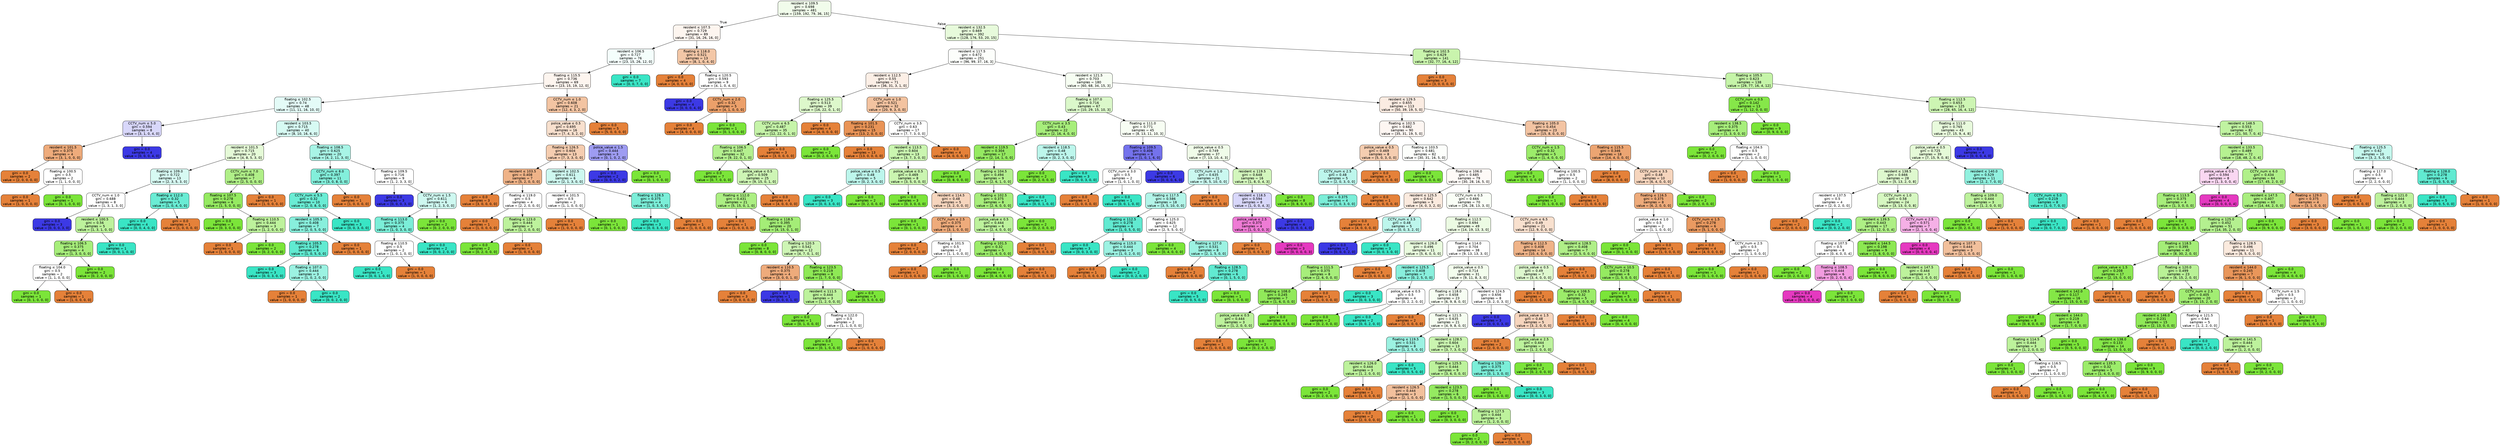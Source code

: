 digraph Tree {
node [shape=box, style="filled, rounded", color="black", fontname=helvetica] ;
edge [fontname=helvetica] ;
0 [label=<resident &le; 109.5<br/>gini = 0.698<br/>samples = 481<br/>value = [159, 192, 79, 36, 15]>, fillcolor="#f1fceb"] ;
1 [label=<resident &le; 107.5<br/>gini = 0.729<br/>samples = 89<br/>value = [31, 16, 26, 16, 0]>, fillcolor="#fdf5ef"] ;
0 -> 1 [labeldistance=2.5, labelangle=45, headlabel="True"] ;
2 [label=<resident &le; 106.5<br/>gini = 0.727<br/>samples = 76<br/>value = [23, 15, 26, 12, 0]>, fillcolor="#f4fefc"] ;
1 -> 2 ;
3 [label=<floating &le; 115.5<br/>gini = 0.736<br/>samples = 69<br/>value = [23, 15, 19, 12, 0]>, fillcolor="#fdf5ef"] ;
2 -> 3 ;
4 [label=<floating &le; 102.5<br/>gini = 0.74<br/>samples = 48<br/>value = [11, 11, 16, 10, 0]>, fillcolor="#e4fbf7"] ;
3 -> 4 ;
5 [label=<CCTV_num &le; 5.0<br/>gini = 0.594<br/>samples = 8<br/>value = [3, 1, 0, 4, 0]>, fillcolor="#d8d7fa"] ;
4 -> 5 ;
6 [label=<resident &le; 101.5<br/>gini = 0.375<br/>samples = 4<br/>value = [3, 1, 0, 0, 0]>, fillcolor="#eeab7b"] ;
5 -> 6 ;
7 [label=<gini = 0.0<br/>samples = 2<br/>value = [2, 0, 0, 0, 0]>, fillcolor="#e58139"] ;
6 -> 7 ;
8 [label=<floating &le; 100.5<br/>gini = 0.5<br/>samples = 2<br/>value = [1, 1, 0, 0, 0]>, fillcolor="#ffffff"] ;
6 -> 8 ;
9 [label=<gini = 0.0<br/>samples = 1<br/>value = [1, 0, 0, 0, 0]>, fillcolor="#e58139"] ;
8 -> 9 ;
10 [label=<gini = 0.0<br/>samples = 1<br/>value = [0, 1, 0, 0, 0]>, fillcolor="#7be539"] ;
8 -> 10 ;
11 [label=<gini = 0.0<br/>samples = 4<br/>value = [0, 0, 0, 4, 0]>, fillcolor="#3c39e5"] ;
5 -> 11 ;
12 [label=<resident &le; 103.5<br/>gini = 0.715<br/>samples = 40<br/>value = [8, 10, 16, 6, 0]>, fillcolor="#d7faf3"] ;
4 -> 12 ;
13 [label=<resident &le; 101.5<br/>gini = 0.715<br/>samples = 20<br/>value = [4, 8, 5, 3, 0]>, fillcolor="#e5fad7"] ;
12 -> 13 ;
14 [label=<floating &le; 109.0<br/>gini = 0.722<br/>samples = 13<br/>value = [2, 3, 5, 3, 0]>, fillcolor="#d7faf3"] ;
13 -> 14 ;
15 [label=<CCTV_num &le; 1.0<br/>gini = 0.688<br/>samples = 8<br/>value = [1, 3, 1, 3, 0]>, fillcolor="#ffffff"] ;
14 -> 15 ;
16 [label=<gini = 0.0<br/>samples = 3<br/>value = [0, 0, 0, 3, 0]>, fillcolor="#3c39e5"] ;
15 -> 16 ;
17 [label=<resident &le; 100.5<br/>gini = 0.56<br/>samples = 5<br/>value = [1, 3, 1, 0, 0]>, fillcolor="#bdf29c"] ;
15 -> 17 ;
18 [label=<floating &le; 106.5<br/>gini = 0.375<br/>samples = 4<br/>value = [1, 3, 0, 0, 0]>, fillcolor="#a7ee7b"] ;
17 -> 18 ;
19 [label=<floating &le; 104.0<br/>gini = 0.5<br/>samples = 2<br/>value = [1, 1, 0, 0, 0]>, fillcolor="#ffffff"] ;
18 -> 19 ;
20 [label=<gini = 0.0<br/>samples = 1<br/>value = [0, 1, 0, 0, 0]>, fillcolor="#7be539"] ;
19 -> 20 ;
21 [label=<gini = 0.0<br/>samples = 1<br/>value = [1, 0, 0, 0, 0]>, fillcolor="#e58139"] ;
19 -> 21 ;
22 [label=<gini = 0.0<br/>samples = 2<br/>value = [0, 2, 0, 0, 0]>, fillcolor="#7be539"] ;
18 -> 22 ;
23 [label=<gini = 0.0<br/>samples = 1<br/>value = [0, 0, 1, 0, 0]>, fillcolor="#39e5c5"] ;
17 -> 23 ;
24 [label=<floating &le; 112.0<br/>gini = 0.32<br/>samples = 5<br/>value = [1, 0, 4, 0, 0]>, fillcolor="#6aecd4"] ;
14 -> 24 ;
25 [label=<gini = 0.0<br/>samples = 4<br/>value = [0, 0, 4, 0, 0]>, fillcolor="#39e5c5"] ;
24 -> 25 ;
26 [label=<gini = 0.0<br/>samples = 1<br/>value = [1, 0, 0, 0, 0]>, fillcolor="#e58139"] ;
24 -> 26 ;
27 [label=<CCTV_num &le; 7.0<br/>gini = 0.408<br/>samples = 7<br/>value = [2, 5, 0, 0, 0]>, fillcolor="#b0ef88"] ;
13 -> 27 ;
28 [label=<floating &le; 107.5<br/>gini = 0.278<br/>samples = 6<br/>value = [1, 5, 0, 0, 0]>, fillcolor="#95ea61"] ;
27 -> 28 ;
29 [label=<gini = 0.0<br/>samples = 3<br/>value = [0, 3, 0, 0, 0]>, fillcolor="#7be539"] ;
28 -> 29 ;
30 [label=<floating &le; 110.5<br/>gini = 0.444<br/>samples = 3<br/>value = [1, 2, 0, 0, 0]>, fillcolor="#bdf29c"] ;
28 -> 30 ;
31 [label=<gini = 0.0<br/>samples = 1<br/>value = [1, 0, 0, 0, 0]>, fillcolor="#e58139"] ;
30 -> 31 ;
32 [label=<gini = 0.0<br/>samples = 2<br/>value = [0, 2, 0, 0, 0]>, fillcolor="#7be539"] ;
30 -> 32 ;
33 [label=<gini = 0.0<br/>samples = 1<br/>value = [1, 0, 0, 0, 0]>, fillcolor="#e58139"] ;
27 -> 33 ;
34 [label=<floating &le; 108.5<br/>gini = 0.625<br/>samples = 20<br/>value = [4, 2, 11, 3, 0]>, fillcolor="#a8f4e6"] ;
12 -> 34 ;
35 [label=<CCTV_num &le; 8.0<br/>gini = 0.397<br/>samples = 11<br/>value = [3, 0, 8, 0, 0]>, fillcolor="#83efdb"] ;
34 -> 35 ;
36 [label=<CCTV_num &le; 5.5<br/>gini = 0.32<br/>samples = 10<br/>value = [2, 0, 8, 0, 0]>, fillcolor="#6aecd4"] ;
35 -> 36 ;
37 [label=<resident &le; 105.5<br/>gini = 0.408<br/>samples = 7<br/>value = [2, 0, 5, 0, 0]>, fillcolor="#88efdc"] ;
36 -> 37 ;
38 [label=<floating &le; 105.5<br/>gini = 0.278<br/>samples = 6<br/>value = [1, 0, 5, 0, 0]>, fillcolor="#61ead1"] ;
37 -> 38 ;
39 [label=<gini = 0.0<br/>samples = 3<br/>value = [0, 0, 3, 0, 0]>, fillcolor="#39e5c5"] ;
38 -> 39 ;
40 [label=<floating &le; 107.0<br/>gini = 0.444<br/>samples = 3<br/>value = [1, 0, 2, 0, 0]>, fillcolor="#9cf2e2"] ;
38 -> 40 ;
41 [label=<gini = 0.0<br/>samples = 1<br/>value = [1, 0, 0, 0, 0]>, fillcolor="#e58139"] ;
40 -> 41 ;
42 [label=<gini = 0.0<br/>samples = 2<br/>value = [0, 0, 2, 0, 0]>, fillcolor="#39e5c5"] ;
40 -> 42 ;
43 [label=<gini = 0.0<br/>samples = 1<br/>value = [1, 0, 0, 0, 0]>, fillcolor="#e58139"] ;
37 -> 43 ;
44 [label=<gini = 0.0<br/>samples = 3<br/>value = [0, 0, 3, 0, 0]>, fillcolor="#39e5c5"] ;
36 -> 44 ;
45 [label=<gini = 0.0<br/>samples = 1<br/>value = [1, 0, 0, 0, 0]>, fillcolor="#e58139"] ;
35 -> 45 ;
46 [label=<floating &le; 109.5<br/>gini = 0.716<br/>samples = 9<br/>value = [1, 2, 3, 3, 0]>, fillcolor="#ffffff"] ;
34 -> 46 ;
47 [label=<gini = 0.0<br/>samples = 3<br/>value = [0, 0, 0, 3, 0]>, fillcolor="#3c39e5"] ;
46 -> 47 ;
48 [label=<CCTV_num &le; 1.5<br/>gini = 0.611<br/>samples = 6<br/>value = [1, 2, 3, 0, 0]>, fillcolor="#cef8f0"] ;
46 -> 48 ;
49 [label=<floating &le; 113.0<br/>gini = 0.375<br/>samples = 4<br/>value = [1, 0, 3, 0, 0]>, fillcolor="#7beed8"] ;
48 -> 49 ;
50 [label=<floating &le; 110.5<br/>gini = 0.5<br/>samples = 2<br/>value = [1, 0, 1, 0, 0]>, fillcolor="#ffffff"] ;
49 -> 50 ;
51 [label=<gini = 0.0<br/>samples = 1<br/>value = [0, 0, 1, 0, 0]>, fillcolor="#39e5c5"] ;
50 -> 51 ;
52 [label=<gini = 0.0<br/>samples = 1<br/>value = [1, 0, 0, 0, 0]>, fillcolor="#e58139"] ;
50 -> 52 ;
53 [label=<gini = 0.0<br/>samples = 2<br/>value = [0, 0, 2, 0, 0]>, fillcolor="#39e5c5"] ;
49 -> 53 ;
54 [label=<gini = 0.0<br/>samples = 2<br/>value = [0, 2, 0, 0, 0]>, fillcolor="#7be539"] ;
48 -> 54 ;
55 [label=<CCTV_num &le; 1.0<br/>gini = 0.608<br/>samples = 21<br/>value = [12, 4, 3, 2, 0]>, fillcolor="#f3c4a2"] ;
3 -> 55 ;
56 [label=<police_value &le; 0.5<br/>gini = 0.695<br/>samples = 16<br/>value = [7, 4, 3, 2, 0]>, fillcolor="#f8e0ce"] ;
55 -> 56 ;
57 [label=<floating &le; 126.5<br/>gini = 0.604<br/>samples = 13<br/>value = [7, 3, 3, 0, 0]>, fillcolor="#f5cdb0"] ;
56 -> 57 ;
58 [label=<resident &le; 103.5<br/>gini = 0.408<br/>samples = 7<br/>value = [5, 2, 0, 0, 0]>, fillcolor="#efb388"] ;
57 -> 58 ;
59 [label=<gini = 0.0<br/>samples = 3<br/>value = [3, 0, 0, 0, 0]>, fillcolor="#e58139"] ;
58 -> 59 ;
60 [label=<floating &le; 119.0<br/>gini = 0.5<br/>samples = 4<br/>value = [2, 2, 0, 0, 0]>, fillcolor="#ffffff"] ;
58 -> 60 ;
61 [label=<gini = 0.0<br/>samples = 1<br/>value = [1, 0, 0, 0, 0]>, fillcolor="#e58139"] ;
60 -> 61 ;
62 [label=<floating &le; 123.0<br/>gini = 0.444<br/>samples = 3<br/>value = [1, 2, 0, 0, 0]>, fillcolor="#bdf29c"] ;
60 -> 62 ;
63 [label=<gini = 0.0<br/>samples = 2<br/>value = [0, 2, 0, 0, 0]>, fillcolor="#7be539"] ;
62 -> 63 ;
64 [label=<gini = 0.0<br/>samples = 1<br/>value = [1, 0, 0, 0, 0]>, fillcolor="#e58139"] ;
62 -> 64 ;
65 [label=<resident &le; 102.5<br/>gini = 0.611<br/>samples = 6<br/>value = [2, 1, 3, 0, 0]>, fillcolor="#cef8f0"] ;
57 -> 65 ;
66 [label=<resident &le; 101.5<br/>gini = 0.5<br/>samples = 2<br/>value = [1, 1, 0, 0, 0]>, fillcolor="#ffffff"] ;
65 -> 66 ;
67 [label=<gini = 0.0<br/>samples = 1<br/>value = [1, 0, 0, 0, 0]>, fillcolor="#e58139"] ;
66 -> 67 ;
68 [label=<gini = 0.0<br/>samples = 1<br/>value = [0, 1, 0, 0, 0]>, fillcolor="#7be539"] ;
66 -> 68 ;
69 [label=<floating &le; 128.5<br/>gini = 0.375<br/>samples = 4<br/>value = [1, 0, 3, 0, 0]>, fillcolor="#7beed8"] ;
65 -> 69 ;
70 [label=<gini = 0.0<br/>samples = 3<br/>value = [0, 0, 3, 0, 0]>, fillcolor="#39e5c5"] ;
69 -> 70 ;
71 [label=<gini = 0.0<br/>samples = 1<br/>value = [1, 0, 0, 0, 0]>, fillcolor="#e58139"] ;
69 -> 71 ;
72 [label=<police_value &le; 1.5<br/>gini = 0.444<br/>samples = 3<br/>value = [0, 1, 0, 2, 0]>, fillcolor="#9e9cf2"] ;
56 -> 72 ;
73 [label=<gini = 0.0<br/>samples = 2<br/>value = [0, 0, 0, 2, 0]>, fillcolor="#3c39e5"] ;
72 -> 73 ;
74 [label=<gini = 0.0<br/>samples = 1<br/>value = [0, 1, 0, 0, 0]>, fillcolor="#7be539"] ;
72 -> 74 ;
75 [label=<gini = 0.0<br/>samples = 5<br/>value = [5, 0, 0, 0, 0]>, fillcolor="#e58139"] ;
55 -> 75 ;
76 [label=<gini = 0.0<br/>samples = 7<br/>value = [0, 0, 7, 0, 0]>, fillcolor="#39e5c5"] ;
2 -> 76 ;
77 [label=<floating &le; 118.0<br/>gini = 0.521<br/>samples = 13<br/>value = [8, 1, 0, 4, 0]>, fillcolor="#f3c7a7"] ;
1 -> 77 ;
78 [label=<gini = 0.0<br/>samples = 4<br/>value = [4, 0, 0, 0, 0]>, fillcolor="#e58139"] ;
77 -> 78 ;
79 [label=<floating &le; 120.5<br/>gini = 0.593<br/>samples = 9<br/>value = [4, 1, 0, 4, 0]>, fillcolor="#ffffff"] ;
77 -> 79 ;
80 [label=<gini = 0.0<br/>samples = 4<br/>value = [0, 0, 0, 4, 0]>, fillcolor="#3c39e5"] ;
79 -> 80 ;
81 [label=<CCTV_num &le; 2.0<br/>gini = 0.32<br/>samples = 5<br/>value = [4, 1, 0, 0, 0]>, fillcolor="#eca06a"] ;
79 -> 81 ;
82 [label=<gini = 0.0<br/>samples = 4<br/>value = [4, 0, 0, 0, 0]>, fillcolor="#e58139"] ;
81 -> 82 ;
83 [label=<gini = 0.0<br/>samples = 1<br/>value = [0, 1, 0, 0, 0]>, fillcolor="#7be539"] ;
81 -> 83 ;
84 [label=<resident &le; 132.5<br/>gini = 0.669<br/>samples = 392<br/>value = [128, 176, 53, 20, 15]>, fillcolor="#e7fadb"] ;
0 -> 84 [labeldistance=2.5, labelangle=-45, headlabel="False"] ;
85 [label=<resident &le; 117.5<br/>gini = 0.672<br/>samples = 251<br/>value = [96, 99, 37, 16, 3]>, fillcolor="#fcfefb"] ;
84 -> 85 ;
86 [label=<resident &le; 112.5<br/>gini = 0.55<br/>samples = 71<br/>value = [36, 31, 3, 1, 0]>, fillcolor="#fcefe6"] ;
85 -> 86 ;
87 [label=<floating &le; 125.5<br/>gini = 0.513<br/>samples = 39<br/>value = [16, 22, 0, 1, 0]>, fillcolor="#ddf8cb"] ;
86 -> 87 ;
88 [label=<CCTV_num &le; 6.5<br/>gini = 0.487<br/>samples = 35<br/>value = [12, 22, 0, 1, 0]>, fillcolor="#c6f4a9"] ;
87 -> 88 ;
89 [label=<floating &le; 106.5<br/>gini = 0.447<br/>samples = 32<br/>value = [9, 22, 0, 1, 0]>, fillcolor="#b4f08f"] ;
88 -> 89 ;
90 [label=<gini = 0.0<br/>samples = 7<br/>value = [0, 7, 0, 0, 0]>, fillcolor="#7be539"] ;
89 -> 90 ;
91 [label=<police_value &le; 0.5<br/>gini = 0.509<br/>samples = 25<br/>value = [9, 15, 0, 1, 0]>, fillcolor="#cef5b5"] ;
89 -> 91 ;
92 [label=<floating &le; 112.0<br/>gini = 0.431<br/>samples = 21<br/>value = [5, 15, 0, 1, 0]>, fillcolor="#acef83"] ;
91 -> 92 ;
93 [label=<gini = 0.0<br/>samples = 1<br/>value = [1, 0, 0, 0, 0]>, fillcolor="#e58139"] ;
92 -> 93 ;
94 [label=<floating &le; 118.5<br/>gini = 0.395<br/>samples = 20<br/>value = [4, 15, 0, 1, 0]>, fillcolor="#a4ed77"] ;
92 -> 94 ;
95 [label=<gini = 0.0<br/>samples = 8<br/>value = [0, 8, 0, 0, 0]>, fillcolor="#7be539"] ;
94 -> 95 ;
96 [label=<floating &le; 120.5<br/>gini = 0.542<br/>samples = 12<br/>value = [4, 7, 0, 1, 0]>, fillcolor="#cef5b5"] ;
94 -> 96 ;
97 [label=<resident &le; 110.5<br/>gini = 0.375<br/>samples = 4<br/>value = [3, 0, 0, 1, 0]>, fillcolor="#eeab7b"] ;
96 -> 97 ;
98 [label=<gini = 0.0<br/>samples = 3<br/>value = [3, 0, 0, 0, 0]>, fillcolor="#e58139"] ;
97 -> 98 ;
99 [label=<gini = 0.0<br/>samples = 1<br/>value = [0, 0, 0, 1, 0]>, fillcolor="#3c39e5"] ;
97 -> 99 ;
100 [label=<floating &le; 123.5<br/>gini = 0.219<br/>samples = 8<br/>value = [1, 7, 0, 0, 0]>, fillcolor="#8ee955"] ;
96 -> 100 ;
101 [label=<resident &le; 111.5<br/>gini = 0.444<br/>samples = 3<br/>value = [1, 2, 0, 0, 0]>, fillcolor="#bdf29c"] ;
100 -> 101 ;
102 [label=<gini = 0.0<br/>samples = 1<br/>value = [0, 1, 0, 0, 0]>, fillcolor="#7be539"] ;
101 -> 102 ;
103 [label=<floating &le; 122.0<br/>gini = 0.5<br/>samples = 2<br/>value = [1, 1, 0, 0, 0]>, fillcolor="#ffffff"] ;
101 -> 103 ;
104 [label=<gini = 0.0<br/>samples = 1<br/>value = [0, 1, 0, 0, 0]>, fillcolor="#7be539"] ;
103 -> 104 ;
105 [label=<gini = 0.0<br/>samples = 1<br/>value = [1, 0, 0, 0, 0]>, fillcolor="#e58139"] ;
103 -> 105 ;
106 [label=<gini = 0.0<br/>samples = 5<br/>value = [0, 5, 0, 0, 0]>, fillcolor="#7be539"] ;
100 -> 106 ;
107 [label=<gini = 0.0<br/>samples = 4<br/>value = [4, 0, 0, 0, 0]>, fillcolor="#e58139"] ;
91 -> 107 ;
108 [label=<gini = 0.0<br/>samples = 3<br/>value = [3, 0, 0, 0, 0]>, fillcolor="#e58139"] ;
88 -> 108 ;
109 [label=<gini = 0.0<br/>samples = 4<br/>value = [4, 0, 0, 0, 0]>, fillcolor="#e58139"] ;
87 -> 109 ;
110 [label=<CCTV_num &le; 1.0<br/>gini = 0.521<br/>samples = 32<br/>value = [20, 9, 3, 0, 0]>, fillcolor="#f3c3a0"] ;
86 -> 110 ;
111 [label=<floating &le; 101.5<br/>gini = 0.231<br/>samples = 15<br/>value = [13, 2, 0, 0, 0]>, fillcolor="#e99457"] ;
110 -> 111 ;
112 [label=<gini = 0.0<br/>samples = 2<br/>value = [0, 2, 0, 0, 0]>, fillcolor="#7be539"] ;
111 -> 112 ;
113 [label=<gini = 0.0<br/>samples = 13<br/>value = [13, 0, 0, 0, 0]>, fillcolor="#e58139"] ;
111 -> 113 ;
114 [label=<CCTV_num &le; 3.5<br/>gini = 0.63<br/>samples = 17<br/>value = [7, 7, 3, 0, 0]>, fillcolor="#ffffff"] ;
110 -> 114 ;
115 [label=<resident &le; 113.5<br/>gini = 0.604<br/>samples = 13<br/>value = [3, 7, 3, 0, 0]>, fillcolor="#caf5b0"] ;
114 -> 115 ;
116 [label=<police_value &le; 0.5<br/>gini = 0.48<br/>samples = 5<br/>value = [0, 2, 3, 0, 0]>, fillcolor="#bdf6ec"] ;
115 -> 116 ;
117 [label=<gini = 0.0<br/>samples = 3<br/>value = [0, 0, 3, 0, 0]>, fillcolor="#39e5c5"] ;
116 -> 117 ;
118 [label=<gini = 0.0<br/>samples = 2<br/>value = [0, 2, 0, 0, 0]>, fillcolor="#7be539"] ;
116 -> 118 ;
119 [label=<police_value &le; 0.5<br/>gini = 0.469<br/>samples = 8<br/>value = [3, 5, 0, 0, 0]>, fillcolor="#caf5b0"] ;
115 -> 119 ;
120 [label=<gini = 0.0<br/>samples = 3<br/>value = [0, 3, 0, 0, 0]>, fillcolor="#7be539"] ;
119 -> 120 ;
121 [label=<resident &le; 114.5<br/>gini = 0.48<br/>samples = 5<br/>value = [3, 2, 0, 0, 0]>, fillcolor="#f6d5bd"] ;
119 -> 121 ;
122 [label=<gini = 0.0<br/>samples = 1<br/>value = [0, 1, 0, 0, 0]>, fillcolor="#7be539"] ;
121 -> 122 ;
123 [label=<CCTV_num &le; 2.5<br/>gini = 0.375<br/>samples = 4<br/>value = [3, 1, 0, 0, 0]>, fillcolor="#eeab7b"] ;
121 -> 123 ;
124 [label=<gini = 0.0<br/>samples = 2<br/>value = [2, 0, 0, 0, 0]>, fillcolor="#e58139"] ;
123 -> 124 ;
125 [label=<floating &le; 101.5<br/>gini = 0.5<br/>samples = 2<br/>value = [1, 1, 0, 0, 0]>, fillcolor="#ffffff"] ;
123 -> 125 ;
126 [label=<gini = 0.0<br/>samples = 1<br/>value = [1, 0, 0, 0, 0]>, fillcolor="#e58139"] ;
125 -> 126 ;
127 [label=<gini = 0.0<br/>samples = 1<br/>value = [0, 1, 0, 0, 0]>, fillcolor="#7be539"] ;
125 -> 127 ;
128 [label=<gini = 0.0<br/>samples = 4<br/>value = [4, 0, 0, 0, 0]>, fillcolor="#e58139"] ;
114 -> 128 ;
129 [label=<resident &le; 121.5<br/>gini = 0.703<br/>samples = 180<br/>value = [60, 68, 34, 15, 3]>, fillcolor="#f6fdf2"] ;
85 -> 129 ;
130 [label=<floating &le; 107.0<br/>gini = 0.716<br/>samples = 67<br/>value = [10, 29, 15, 10, 3]>, fillcolor="#dbf8ca"] ;
129 -> 130 ;
131 [label=<CCTV_num &le; 3.5<br/>gini = 0.43<br/>samples = 22<br/>value = [2, 16, 4, 0, 0]>, fillcolor="#a7ee7b"] ;
130 -> 131 ;
132 [label=<resident &le; 119.5<br/>gini = 0.304<br/>samples = 17<br/>value = [2, 14, 1, 0, 0]>, fillcolor="#95ea61"] ;
131 -> 132 ;
133 [label=<gini = 0.0<br/>samples = 8<br/>value = [0, 8, 0, 0, 0]>, fillcolor="#7be539"] ;
132 -> 133 ;
134 [label=<floating &le; 104.5<br/>gini = 0.494<br/>samples = 9<br/>value = [2, 6, 1, 0, 0]>, fillcolor="#b4f08e"] ;
132 -> 134 ;
135 [label=<floating &le; 102.5<br/>gini = 0.375<br/>samples = 8<br/>value = [2, 6, 0, 0, 0]>, fillcolor="#a7ee7b"] ;
134 -> 135 ;
136 [label=<police_value &le; 0.5<br/>gini = 0.444<br/>samples = 6<br/>value = [2, 4, 0, 0, 0]>, fillcolor="#bdf29c"] ;
135 -> 136 ;
137 [label=<floating &le; 101.5<br/>gini = 0.32<br/>samples = 5<br/>value = [1, 4, 0, 0, 0]>, fillcolor="#9cec6a"] ;
136 -> 137 ;
138 [label=<gini = 0.0<br/>samples = 4<br/>value = [0, 4, 0, 0, 0]>, fillcolor="#7be539"] ;
137 -> 138 ;
139 [label=<gini = 0.0<br/>samples = 1<br/>value = [1, 0, 0, 0, 0]>, fillcolor="#e58139"] ;
137 -> 139 ;
140 [label=<gini = 0.0<br/>samples = 1<br/>value = [1, 0, 0, 0, 0]>, fillcolor="#e58139"] ;
136 -> 140 ;
141 [label=<gini = 0.0<br/>samples = 2<br/>value = [0, 2, 0, 0, 0]>, fillcolor="#7be539"] ;
135 -> 141 ;
142 [label=<gini = 0.0<br/>samples = 1<br/>value = [0, 0, 1, 0, 0]>, fillcolor="#39e5c5"] ;
134 -> 142 ;
143 [label=<resident &le; 118.5<br/>gini = 0.48<br/>samples = 5<br/>value = [0, 2, 3, 0, 0]>, fillcolor="#bdf6ec"] ;
131 -> 143 ;
144 [label=<gini = 0.0<br/>samples = 2<br/>value = [0, 2, 0, 0, 0]>, fillcolor="#7be539"] ;
143 -> 144 ;
145 [label=<gini = 0.0<br/>samples = 3<br/>value = [0, 0, 3, 0, 0]>, fillcolor="#39e5c5"] ;
143 -> 145 ;
146 [label=<floating &le; 111.0<br/>gini = 0.771<br/>samples = 45<br/>value = [8, 13, 11, 10, 3]>, fillcolor="#f7fdf3"] ;
130 -> 146 ;
147 [label=<floating &le; 109.5<br/>gini = 0.406<br/>samples = 8<br/>value = [1, 0, 1, 6, 0]>, fillcolor="#7472ec"] ;
146 -> 147 ;
148 [label=<CCTV_num &le; 3.0<br/>gini = 0.5<br/>samples = 2<br/>value = [1, 0, 1, 0, 0]>, fillcolor="#ffffff"] ;
147 -> 148 ;
149 [label=<gini = 0.0<br/>samples = 1<br/>value = [1, 0, 0, 0, 0]>, fillcolor="#e58139"] ;
148 -> 149 ;
150 [label=<gini = 0.0<br/>samples = 1<br/>value = [0, 0, 1, 0, 0]>, fillcolor="#39e5c5"] ;
148 -> 150 ;
151 [label=<gini = 0.0<br/>samples = 6<br/>value = [0, 0, 0, 6, 0]>, fillcolor="#3c39e5"] ;
147 -> 151 ;
152 [label=<police_value &le; 0.5<br/>gini = 0.749<br/>samples = 37<br/>value = [7, 13, 10, 4, 3]>, fillcolor="#f0fce9"] ;
146 -> 152 ;
153 [label=<CCTV_num &le; 1.0<br/>gini = 0.635<br/>samples = 21<br/>value = [6, 5, 10, 0, 0]>, fillcolor="#caf8f0"] ;
152 -> 153 ;
154 [label=<floating &le; 117.5<br/>gini = 0.586<br/>samples = 18<br/>value = [3, 5, 10, 0, 0]>, fillcolor="#b3f5e9"] ;
153 -> 154 ;
155 [label=<floating &le; 112.5<br/>gini = 0.278<br/>samples = 6<br/>value = [1, 0, 5, 0, 0]>, fillcolor="#61ead1"] ;
154 -> 155 ;
156 [label=<gini = 0.0<br/>samples = 3<br/>value = [0, 0, 3, 0, 0]>, fillcolor="#39e5c5"] ;
155 -> 156 ;
157 [label=<floating &le; 115.0<br/>gini = 0.444<br/>samples = 3<br/>value = [1, 0, 2, 0, 0]>, fillcolor="#9cf2e2"] ;
155 -> 157 ;
158 [label=<gini = 0.0<br/>samples = 1<br/>value = [1, 0, 0, 0, 0]>, fillcolor="#e58139"] ;
157 -> 158 ;
159 [label=<gini = 0.0<br/>samples = 2<br/>value = [0, 0, 2, 0, 0]>, fillcolor="#39e5c5"] ;
157 -> 159 ;
160 [label=<floating &le; 125.0<br/>gini = 0.625<br/>samples = 12<br/>value = [2, 5, 5, 0, 0]>, fillcolor="#ffffff"] ;
154 -> 160 ;
161 [label=<gini = 0.0<br/>samples = 4<br/>value = [0, 4, 0, 0, 0]>, fillcolor="#7be539"] ;
160 -> 161 ;
162 [label=<floating &le; 127.0<br/>gini = 0.531<br/>samples = 8<br/>value = [2, 1, 5, 0, 0]>, fillcolor="#9cf2e2"] ;
160 -> 162 ;
163 [label=<gini = 0.0<br/>samples = 2<br/>value = [2, 0, 0, 0, 0]>, fillcolor="#e58139"] ;
162 -> 163 ;
164 [label=<floating &le; 128.5<br/>gini = 0.278<br/>samples = 6<br/>value = [0, 1, 5, 0, 0]>, fillcolor="#61ead1"] ;
162 -> 164 ;
165 [label=<gini = 0.0<br/>samples = 5<br/>value = [0, 0, 5, 0, 0]>, fillcolor="#39e5c5"] ;
164 -> 165 ;
166 [label=<gini = 0.0<br/>samples = 1<br/>value = [0, 1, 0, 0, 0]>, fillcolor="#7be539"] ;
164 -> 166 ;
167 [label=<gini = 0.0<br/>samples = 3<br/>value = [3, 0, 0, 0, 0]>, fillcolor="#e58139"] ;
153 -> 167 ;
168 [label=<resident &le; 119.5<br/>gini = 0.648<br/>samples = 16<br/>value = [1, 8, 0, 4, 3]>, fillcolor="#d3f6bd"] ;
152 -> 168 ;
169 [label=<resident &le; 118.5<br/>gini = 0.594<br/>samples = 8<br/>value = [1, 0, 0, 4, 3]>, fillcolor="#d8d7fa"] ;
168 -> 169 ;
170 [label=<police_value &le; 2.5<br/>gini = 0.375<br/>samples = 4<br/>value = [1, 0, 0, 0, 3]>, fillcolor="#ee7bd5"] ;
169 -> 170 ;
171 [label=<gini = 0.0<br/>samples = 1<br/>value = [1, 0, 0, 0, 0]>, fillcolor="#e58139"] ;
170 -> 171 ;
172 [label=<gini = 0.0<br/>samples = 3<br/>value = [0, 0, 0, 0, 3]>, fillcolor="#e539c0"] ;
170 -> 172 ;
173 [label=<gini = 0.0<br/>samples = 4<br/>value = [0, 0, 0, 4, 0]>, fillcolor="#3c39e5"] ;
169 -> 173 ;
174 [label=<gini = 0.0<br/>samples = 8<br/>value = [0, 8, 0, 0, 0]>, fillcolor="#7be539"] ;
168 -> 174 ;
175 [label=<resident &le; 129.5<br/>gini = 0.655<br/>samples = 113<br/>value = [50, 39, 19, 5, 0]>, fillcolor="#fbece2"] ;
129 -> 175 ;
176 [label=<floating &le; 102.5<br/>gini = 0.682<br/>samples = 90<br/>value = [35, 31, 19, 5, 0]>, fillcolor="#fdf6f2"] ;
175 -> 176 ;
177 [label=<police_value &le; 0.5<br/>gini = 0.469<br/>samples = 8<br/>value = [5, 0, 3, 0, 0]>, fillcolor="#f5cdb0"] ;
176 -> 177 ;
178 [label=<CCTV_num &le; 2.5<br/>gini = 0.48<br/>samples = 5<br/>value = [2, 0, 3, 0, 0]>, fillcolor="#bdf6ec"] ;
177 -> 178 ;
179 [label=<gini = 0.375<br/>samples = 4<br/>value = [1, 0, 3, 0, 0]>, fillcolor="#7beed8"] ;
178 -> 179 ;
180 [label=<gini = 0.0<br/>samples = 1<br/>value = [1, 0, 0, 0, 0]>, fillcolor="#e58139"] ;
178 -> 180 ;
181 [label=<gini = 0.0<br/>samples = 3<br/>value = [3, 0, 0, 0, 0]>, fillcolor="#e58139"] ;
177 -> 181 ;
182 [label=<floating &le; 103.5<br/>gini = 0.681<br/>samples = 82<br/>value = [30, 31, 16, 5, 0]>, fillcolor="#fcfefb"] ;
176 -> 182 ;
183 [label=<gini = 0.0<br/>samples = 3<br/>value = [0, 3, 0, 0, 0]>, fillcolor="#7be539"] ;
182 -> 183 ;
184 [label=<floating &le; 106.0<br/>gini = 0.685<br/>samples = 79<br/>value = [30, 28, 16, 5, 0]>, fillcolor="#fefaf7"] ;
182 -> 184 ;
185 [label=<resident &le; 125.5<br/>gini = 0.642<br/>samples = 9<br/>value = [4, 0, 3, 2, 0]>, fillcolor="#fbeade"] ;
184 -> 185 ;
186 [label=<gini = 0.0<br/>samples = 4<br/>value = [4, 0, 0, 0, 0]>, fillcolor="#e58139"] ;
185 -> 186 ;
187 [label=<CCTV_num &le; 3.5<br/>gini = 0.48<br/>samples = 5<br/>value = [0, 0, 3, 2, 0]>, fillcolor="#bdf6ec"] ;
185 -> 187 ;
188 [label=<gini = 0.0<br/>samples = 2<br/>value = [0, 0, 0, 2, 0]>, fillcolor="#3c39e5"] ;
187 -> 188 ;
189 [label=<gini = 0.0<br/>samples = 3<br/>value = [0, 0, 3, 0, 0]>, fillcolor="#39e5c5"] ;
187 -> 189 ;
190 [label=<CCTV_num &le; 0.5<br/>gini = 0.666<br/>samples = 70<br/>value = [26, 28, 13, 3, 0]>, fillcolor="#f9fef6"] ;
184 -> 190 ;
191 [label=<floating &le; 112.5<br/>gini = 0.694<br/>samples = 49<br/>value = [14, 19, 13, 3, 0]>, fillcolor="#ecfbe3"] ;
190 -> 191 ;
192 [label=<resident &le; 126.0<br/>gini = 0.496<br/>samples = 11<br/>value = [5, 6, 0, 0, 0]>, fillcolor="#e9fbde"] ;
191 -> 192 ;
193 [label=<floating &le; 111.5<br/>gini = 0.375<br/>samples = 8<br/>value = [2, 6, 0, 0, 0]>, fillcolor="#a7ee7b"] ;
192 -> 193 ;
194 [label=<floating &le; 108.0<br/>gini = 0.245<br/>samples = 7<br/>value = [1, 6, 0, 0, 0]>, fillcolor="#91e95a"] ;
193 -> 194 ;
195 [label=<police_value &le; 0.5<br/>gini = 0.444<br/>samples = 3<br/>value = [1, 2, 0, 0, 0]>, fillcolor="#bdf29c"] ;
194 -> 195 ;
196 [label=<gini = 0.0<br/>samples = 1<br/>value = [1, 0, 0, 0, 0]>, fillcolor="#e58139"] ;
195 -> 196 ;
197 [label=<gini = 0.0<br/>samples = 2<br/>value = [0, 2, 0, 0, 0]>, fillcolor="#7be539"] ;
195 -> 197 ;
198 [label=<gini = 0.0<br/>samples = 4<br/>value = [0, 4, 0, 0, 0]>, fillcolor="#7be539"] ;
194 -> 198 ;
199 [label=<gini = 0.0<br/>samples = 1<br/>value = [1, 0, 0, 0, 0]>, fillcolor="#e58139"] ;
193 -> 199 ;
200 [label=<gini = 0.0<br/>samples = 3<br/>value = [3, 0, 0, 0, 0]>, fillcolor="#e58139"] ;
192 -> 200 ;
201 [label=<floating &le; 114.0<br/>gini = 0.704<br/>samples = 38<br/>value = [9, 13, 13, 3, 0]>, fillcolor="#ffffff"] ;
191 -> 201 ;
202 [label=<resident &le; 125.5<br/>gini = 0.408<br/>samples = 7<br/>value = [0, 2, 5, 0, 0]>, fillcolor="#88efdc"] ;
201 -> 202 ;
203 [label=<gini = 0.0<br/>samples = 3<br/>value = [0, 0, 3, 0, 0]>, fillcolor="#39e5c5"] ;
202 -> 203 ;
204 [label=<police_value &le; 0.5<br/>gini = 0.5<br/>samples = 4<br/>value = [0, 2, 2, 0, 0]>, fillcolor="#ffffff"] ;
202 -> 204 ;
205 [label=<gini = 0.0<br/>samples = 2<br/>value = [0, 2, 0, 0, 0]>, fillcolor="#7be539"] ;
204 -> 205 ;
206 [label=<gini = 0.0<br/>samples = 2<br/>value = [0, 0, 2, 0, 0]>, fillcolor="#39e5c5"] ;
204 -> 206 ;
207 [label=<police_value &le; 0.5<br/>gini = 0.714<br/>samples = 31<br/>value = [9, 11, 8, 3, 0]>, fillcolor="#f3fded"] ;
201 -> 207 ;
208 [label=<floating &le; 118.0<br/>gini = 0.658<br/>samples = 23<br/>value = [6, 9, 8, 0, 0]>, fillcolor="#f6fdf2"] ;
207 -> 208 ;
209 [label=<gini = 0.0<br/>samples = 2<br/>value = [2, 0, 0, 0, 0]>, fillcolor="#e58139"] ;
208 -> 209 ;
210 [label=<floating &le; 121.5<br/>gini = 0.635<br/>samples = 21<br/>value = [4, 9, 8, 0, 0]>, fillcolor="#f5fdf0"] ;
208 -> 210 ;
211 [label=<floating &le; 119.5<br/>gini = 0.531<br/>samples = 8<br/>value = [1, 2, 5, 0, 0]>, fillcolor="#9cf2e2"] ;
210 -> 211 ;
212 [label=<resident &le; 126.0<br/>gini = 0.444<br/>samples = 3<br/>value = [1, 2, 0, 0, 0]>, fillcolor="#bdf29c"] ;
211 -> 212 ;
213 [label=<gini = 0.0<br/>samples = 2<br/>value = [0, 2, 0, 0, 0]>, fillcolor="#7be539"] ;
212 -> 213 ;
214 [label=<gini = 0.0<br/>samples = 1<br/>value = [1, 0, 0, 0, 0]>, fillcolor="#e58139"] ;
212 -> 214 ;
215 [label=<gini = 0.0<br/>samples = 5<br/>value = [0, 0, 5, 0, 0]>, fillcolor="#39e5c5"] ;
211 -> 215 ;
216 [label=<resident &le; 128.5<br/>gini = 0.604<br/>samples = 13<br/>value = [3, 7, 3, 0, 0]>, fillcolor="#caf5b0"] ;
210 -> 216 ;
217 [label=<floating &le; 125.5<br/>gini = 0.444<br/>samples = 9<br/>value = [3, 6, 0, 0, 0]>, fillcolor="#bdf29c"] ;
216 -> 217 ;
218 [label=<resident &le; 126.5<br/>gini = 0.444<br/>samples = 3<br/>value = [2, 1, 0, 0, 0]>, fillcolor="#f2c09c"] ;
217 -> 218 ;
219 [label=<gini = 0.0<br/>samples = 2<br/>value = [2, 0, 0, 0, 0]>, fillcolor="#e58139"] ;
218 -> 219 ;
220 [label=<gini = 0.0<br/>samples = 1<br/>value = [0, 1, 0, 0, 0]>, fillcolor="#7be539"] ;
218 -> 220 ;
221 [label=<resident &le; 123.5<br/>gini = 0.278<br/>samples = 6<br/>value = [1, 5, 0, 0, 0]>, fillcolor="#95ea61"] ;
217 -> 221 ;
222 [label=<gini = 0.0<br/>samples = 3<br/>value = [0, 3, 0, 0, 0]>, fillcolor="#7be539"] ;
221 -> 222 ;
223 [label=<floating &le; 127.5<br/>gini = 0.444<br/>samples = 3<br/>value = [1, 2, 0, 0, 0]>, fillcolor="#bdf29c"] ;
221 -> 223 ;
224 [label=<gini = 0.0<br/>samples = 2<br/>value = [0, 2, 0, 0, 0]>, fillcolor="#7be539"] ;
223 -> 224 ;
225 [label=<gini = 0.0<br/>samples = 1<br/>value = [1, 0, 0, 0, 0]>, fillcolor="#e58139"] ;
223 -> 225 ;
226 [label=<floating &le; 128.5<br/>gini = 0.375<br/>samples = 4<br/>value = [0, 1, 3, 0, 0]>, fillcolor="#7beed8"] ;
216 -> 226 ;
227 [label=<gini = 0.0<br/>samples = 1<br/>value = [0, 1, 0, 0, 0]>, fillcolor="#7be539"] ;
226 -> 227 ;
228 [label=<gini = 0.0<br/>samples = 3<br/>value = [0, 0, 3, 0, 0]>, fillcolor="#39e5c5"] ;
226 -> 228 ;
229 [label=<resident &le; 124.5<br/>gini = 0.656<br/>samples = 8<br/>value = [3, 2, 0, 3, 0]>, fillcolor="#ffffff"] ;
207 -> 229 ;
230 [label=<gini = 0.0<br/>samples = 3<br/>value = [0, 0, 0, 3, 0]>, fillcolor="#3c39e5"] ;
229 -> 230 ;
231 [label=<police_value &le; 1.5<br/>gini = 0.48<br/>samples = 5<br/>value = [3, 2, 0, 0, 0]>, fillcolor="#f6d5bd"] ;
229 -> 231 ;
232 [label=<gini = 0.0<br/>samples = 2<br/>value = [2, 0, 0, 0, 0]>, fillcolor="#e58139"] ;
231 -> 232 ;
233 [label=<police_value &le; 2.5<br/>gini = 0.444<br/>samples = 3<br/>value = [1, 2, 0, 0, 0]>, fillcolor="#bdf29c"] ;
231 -> 233 ;
234 [label=<gini = 0.0<br/>samples = 2<br/>value = [0, 2, 0, 0, 0]>, fillcolor="#7be539"] ;
233 -> 234 ;
235 [label=<gini = 0.0<br/>samples = 1<br/>value = [1, 0, 0, 0, 0]>, fillcolor="#e58139"] ;
233 -> 235 ;
236 [label=<CCTV_num &le; 6.5<br/>gini = 0.49<br/>samples = 21<br/>value = [12, 9, 0, 0, 0]>, fillcolor="#f8e0ce"] ;
190 -> 236 ;
237 [label=<floating &le; 112.5<br/>gini = 0.408<br/>samples = 14<br/>value = [10, 4, 0, 0, 0]>, fillcolor="#efb388"] ;
236 -> 237 ;
238 [label=<police_value &le; 0.5<br/>gini = 0.49<br/>samples = 7<br/>value = [3, 4, 0, 0, 0]>, fillcolor="#def8ce"] ;
237 -> 238 ;
239 [label=<gini = 0.0<br/>samples = 2<br/>value = [2, 0, 0, 0, 0]>, fillcolor="#e58139"] ;
238 -> 239 ;
240 [label=<floating &le; 108.5<br/>gini = 0.32<br/>samples = 5<br/>value = [1, 4, 0, 0, 0]>, fillcolor="#9cec6a"] ;
238 -> 240 ;
241 [label=<gini = 0.0<br/>samples = 1<br/>value = [1, 0, 0, 0, 0]>, fillcolor="#e58139"] ;
240 -> 241 ;
242 [label=<gini = 0.0<br/>samples = 4<br/>value = [0, 4, 0, 0, 0]>, fillcolor="#7be539"] ;
240 -> 242 ;
243 [label=<gini = 0.0<br/>samples = 7<br/>value = [7, 0, 0, 0, 0]>, fillcolor="#e58139"] ;
237 -> 243 ;
244 [label=<resident &le; 128.5<br/>gini = 0.408<br/>samples = 7<br/>value = [2, 5, 0, 0, 0]>, fillcolor="#b0ef88"] ;
236 -> 244 ;
245 [label=<CCTV_num &le; 10.5<br/>gini = 0.278<br/>samples = 6<br/>value = [1, 5, 0, 0, 0]>, fillcolor="#95ea61"] ;
244 -> 245 ;
246 [label=<gini = 0.0<br/>samples = 5<br/>value = [0, 5, 0, 0, 0]>, fillcolor="#7be539"] ;
245 -> 246 ;
247 [label=<gini = 0.0<br/>samples = 1<br/>value = [1, 0, 0, 0, 0]>, fillcolor="#e58139"] ;
245 -> 247 ;
248 [label=<gini = 0.0<br/>samples = 1<br/>value = [1, 0, 0, 0, 0]>, fillcolor="#e58139"] ;
244 -> 248 ;
249 [label=<floating &le; 105.0<br/>gini = 0.454<br/>samples = 23<br/>value = [15, 8, 0, 0, 0]>, fillcolor="#f3c4a3"] ;
175 -> 249 ;
250 [label=<CCTV_num &le; 1.5<br/>gini = 0.32<br/>samples = 5<br/>value = [1, 4, 0, 0, 0]>, fillcolor="#9cec6a"] ;
249 -> 250 ;
251 [label=<gini = 0.0<br/>samples = 3<br/>value = [0, 3, 0, 0, 0]>, fillcolor="#7be539"] ;
250 -> 251 ;
252 [label=<floating &le; 100.5<br/>gini = 0.5<br/>samples = 2<br/>value = [1, 1, 0, 0, 0]>, fillcolor="#ffffff"] ;
250 -> 252 ;
253 [label=<gini = 0.0<br/>samples = 1<br/>value = [0, 1, 0, 0, 0]>, fillcolor="#7be539"] ;
252 -> 253 ;
254 [label=<gini = 0.0<br/>samples = 1<br/>value = [1, 0, 0, 0, 0]>, fillcolor="#e58139"] ;
252 -> 254 ;
255 [label=<floating &le; 115.5<br/>gini = 0.346<br/>samples = 18<br/>value = [14, 4, 0, 0, 0]>, fillcolor="#eca572"] ;
249 -> 255 ;
256 [label=<gini = 0.0<br/>samples = 8<br/>value = [8, 0, 0, 0, 0]>, fillcolor="#e58139"] ;
255 -> 256 ;
257 [label=<CCTV_num &le; 3.5<br/>gini = 0.48<br/>samples = 10<br/>value = [6, 4, 0, 0, 0]>, fillcolor="#f6d5bd"] ;
255 -> 257 ;
258 [label=<floating &le; 116.5<br/>gini = 0.375<br/>samples = 8<br/>value = [6, 2, 0, 0, 0]>, fillcolor="#eeab7b"] ;
257 -> 258 ;
259 [label=<police_value &le; 1.0<br/>gini = 0.5<br/>samples = 2<br/>value = [1, 1, 0, 0, 0]>, fillcolor="#ffffff"] ;
258 -> 259 ;
260 [label=<gini = 0.0<br/>samples = 1<br/>value = [0, 1, 0, 0, 0]>, fillcolor="#7be539"] ;
259 -> 260 ;
261 [label=<gini = 0.0<br/>samples = 1<br/>value = [1, 0, 0, 0, 0]>, fillcolor="#e58139"] ;
259 -> 261 ;
262 [label=<CCTV_num &le; 1.5<br/>gini = 0.278<br/>samples = 6<br/>value = [5, 1, 0, 0, 0]>, fillcolor="#ea9a61"] ;
258 -> 262 ;
263 [label=<gini = 0.0<br/>samples = 4<br/>value = [4, 0, 0, 0, 0]>, fillcolor="#e58139"] ;
262 -> 263 ;
264 [label=<CCTV_num &le; 2.5<br/>gini = 0.5<br/>samples = 2<br/>value = [1, 1, 0, 0, 0]>, fillcolor="#ffffff"] ;
262 -> 264 ;
265 [label=<gini = 0.0<br/>samples = 1<br/>value = [0, 1, 0, 0, 0]>, fillcolor="#7be539"] ;
264 -> 265 ;
266 [label=<gini = 0.0<br/>samples = 1<br/>value = [1, 0, 0, 0, 0]>, fillcolor="#e58139"] ;
264 -> 266 ;
267 [label=<gini = 0.0<br/>samples = 2<br/>value = [0, 2, 0, 0, 0]>, fillcolor="#7be539"] ;
257 -> 267 ;
268 [label=<floating &le; 102.5<br/>gini = 0.629<br/>samples = 141<br/>value = [32, 77, 16, 4, 12]>, fillcolor="#c9f4ad"] ;
84 -> 268 ;
269 [label=<gini = 0.0<br/>samples = 3<br/>value = [3, 0, 0, 0, 0]>, fillcolor="#e58139"] ;
268 -> 269 ;
270 [label=<floating &le; 105.5<br/>gini = 0.623<br/>samples = 138<br/>value = [29, 77, 16, 4, 12]>, fillcolor="#c5f4a8"] ;
268 -> 270 ;
271 [label=<CCTV_num &le; 0.5<br/>gini = 0.142<br/>samples = 13<br/>value = [1, 12, 0, 0, 0]>, fillcolor="#86e749"] ;
270 -> 271 ;
272 [label=<resident &le; 138.5<br/>gini = 0.375<br/>samples = 4<br/>value = [1, 3, 0, 0, 0]>, fillcolor="#a7ee7b"] ;
271 -> 272 ;
273 [label=<gini = 0.0<br/>samples = 2<br/>value = [0, 2, 0, 0, 0]>, fillcolor="#7be539"] ;
272 -> 273 ;
274 [label=<floating &le; 104.5<br/>gini = 0.5<br/>samples = 2<br/>value = [1, 1, 0, 0, 0]>, fillcolor="#ffffff"] ;
272 -> 274 ;
275 [label=<gini = 0.0<br/>samples = 1<br/>value = [1, 0, 0, 0, 0]>, fillcolor="#e58139"] ;
274 -> 275 ;
276 [label=<gini = 0.0<br/>samples = 1<br/>value = [0, 1, 0, 0, 0]>, fillcolor="#7be539"] ;
274 -> 276 ;
277 [label=<gini = 0.0<br/>samples = 9<br/>value = [0, 9, 0, 0, 0]>, fillcolor="#7be539"] ;
271 -> 277 ;
278 [label=<floating &le; 112.5<br/>gini = 0.653<br/>samples = 125<br/>value = [28, 65, 16, 4, 12]>, fillcolor="#cdf5b3"] ;
270 -> 278 ;
279 [label=<floating &le; 111.0<br/>gini = 0.765<br/>samples = 43<br/>value = [7, 15, 9, 4, 8]>, fillcolor="#e8fadc"] ;
278 -> 279 ;
280 [label=<police_value &le; 0.5<br/>gini = 0.725<br/>samples = 39<br/>value = [7, 15, 9, 0, 8]>, fillcolor="#e5fad7"] ;
279 -> 280 ;
281 [label=<resident &le; 138.5<br/>gini = 0.666<br/>samples = 28<br/>value = [5, 13, 2, 0, 8]>, fillcolor="#def8ce"] ;
280 -> 281 ;
282 [label=<resident &le; 137.5<br/>gini = 0.5<br/>samples = 4<br/>value = [2, 0, 2, 0, 0]>, fillcolor="#ffffff"] ;
281 -> 282 ;
283 [label=<gini = 0.0<br/>samples = 2<br/>value = [2, 0, 0, 0, 0]>, fillcolor="#e58139"] ;
282 -> 283 ;
284 [label=<gini = 0.0<br/>samples = 2<br/>value = [0, 0, 2, 0, 0]>, fillcolor="#39e5c5"] ;
282 -> 284 ;
285 [label=<CCTV_num &le; 1.0<br/>gini = 0.58<br/>samples = 24<br/>value = [3, 13, 0, 0, 8]>, fillcolor="#d6f7c1"] ;
281 -> 285 ;
286 [label=<resident &le; 139.5<br/>gini = 0.443<br/>samples = 17<br/>value = [1, 12, 0, 0, 4]>, fillcolor="#aeef85"] ;
285 -> 286 ;
287 [label=<floating &le; 107.5<br/>gini = 0.5<br/>samples = 8<br/>value = [0, 4, 0, 0, 4]>, fillcolor="#ffffff"] ;
286 -> 287 ;
288 [label=<gini = 0.0<br/>samples = 2<br/>value = [0, 2, 0, 0, 0]>, fillcolor="#7be539"] ;
287 -> 288 ;
289 [label=<floating &le; 108.5<br/>gini = 0.444<br/>samples = 6<br/>value = [0, 2, 0, 0, 4]>, fillcolor="#f29ce0"] ;
287 -> 289 ;
290 [label=<gini = 0.0<br/>samples = 4<br/>value = [0, 0, 0, 0, 4]>, fillcolor="#e539c0"] ;
289 -> 290 ;
291 [label=<gini = 0.0<br/>samples = 2<br/>value = [0, 2, 0, 0, 0]>, fillcolor="#7be539"] ;
289 -> 291 ;
292 [label=<resident &le; 144.5<br/>gini = 0.198<br/>samples = 9<br/>value = [1, 8, 0, 0, 0]>, fillcolor="#8ce852"] ;
286 -> 292 ;
293 [label=<gini = 0.0<br/>samples = 6<br/>value = [0, 6, 0, 0, 0]>, fillcolor="#7be539"] ;
292 -> 293 ;
294 [label=<resident &le; 147.5<br/>gini = 0.444<br/>samples = 3<br/>value = [1, 2, 0, 0, 0]>, fillcolor="#bdf29c"] ;
292 -> 294 ;
295 [label=<gini = 0.0<br/>samples = 1<br/>value = [1, 0, 0, 0, 0]>, fillcolor="#e58139"] ;
294 -> 295 ;
296 [label=<gini = 0.0<br/>samples = 2<br/>value = [0, 2, 0, 0, 0]>, fillcolor="#7be539"] ;
294 -> 296 ;
297 [label=<CCTV_num &le; 2.5<br/>gini = 0.571<br/>samples = 7<br/>value = [2, 1, 0, 0, 4]>, fillcolor="#f5b0e6"] ;
285 -> 297 ;
298 [label=<gini = 0.0<br/>samples = 4<br/>value = [0, 0, 0, 0, 4]>, fillcolor="#e539c0"] ;
297 -> 298 ;
299 [label=<floating &le; 107.5<br/>gini = 0.444<br/>samples = 3<br/>value = [2, 1, 0, 0, 0]>, fillcolor="#f2c09c"] ;
297 -> 299 ;
300 [label=<gini = 0.0<br/>samples = 2<br/>value = [2, 0, 0, 0, 0]>, fillcolor="#e58139"] ;
299 -> 300 ;
301 [label=<gini = 0.0<br/>samples = 1<br/>value = [0, 1, 0, 0, 0]>, fillcolor="#7be539"] ;
299 -> 301 ;
302 [label=<resident &le; 140.0<br/>gini = 0.529<br/>samples = 11<br/>value = [2, 2, 7, 0, 0]>, fillcolor="#91f1df"] ;
280 -> 302 ;
303 [label=<floating &le; 109.0<br/>gini = 0.444<br/>samples = 3<br/>value = [1, 2, 0, 0, 0]>, fillcolor="#bdf29c"] ;
302 -> 303 ;
304 [label=<gini = 0.0<br/>samples = 2<br/>value = [0, 2, 0, 0, 0]>, fillcolor="#7be539"] ;
303 -> 304 ;
305 [label=<gini = 0.0<br/>samples = 1<br/>value = [1, 0, 0, 0, 0]>, fillcolor="#e58139"] ;
303 -> 305 ;
306 [label=<CCTV_num &le; 5.0<br/>gini = 0.219<br/>samples = 8<br/>value = [1, 0, 7, 0, 0]>, fillcolor="#55e9cd"] ;
302 -> 306 ;
307 [label=<gini = 0.0<br/>samples = 7<br/>value = [0, 0, 7, 0, 0]>, fillcolor="#39e5c5"] ;
306 -> 307 ;
308 [label=<gini = 0.0<br/>samples = 1<br/>value = [1, 0, 0, 0, 0]>, fillcolor="#e58139"] ;
306 -> 308 ;
309 [label=<gini = 0.0<br/>samples = 4<br/>value = [0, 0, 0, 4, 0]>, fillcolor="#3c39e5"] ;
279 -> 309 ;
310 [label=<resident &le; 148.5<br/>gini = 0.553<br/>samples = 82<br/>value = [21, 50, 7, 0, 4]>, fillcolor="#c0f3a1"] ;
278 -> 310 ;
311 [label=<resident &le; 133.5<br/>gini = 0.489<br/>samples = 72<br/>value = [18, 48, 2, 0, 4]>, fillcolor="#b6f191"] ;
310 -> 311 ;
312 [label=<police_value &le; 0.5<br/>gini = 0.594<br/>samples = 8<br/>value = [1, 3, 0, 0, 4]>, fillcolor="#fad7f2"] ;
311 -> 312 ;
313 [label=<floating &le; 113.5<br/>gini = 0.375<br/>samples = 4<br/>value = [1, 3, 0, 0, 0]>, fillcolor="#a7ee7b"] ;
312 -> 313 ;
314 [label=<gini = 0.0<br/>samples = 1<br/>value = [1, 0, 0, 0, 0]>, fillcolor="#e58139"] ;
313 -> 314 ;
315 [label=<gini = 0.0<br/>samples = 3<br/>value = [0, 3, 0, 0, 0]>, fillcolor="#7be539"] ;
313 -> 315 ;
316 [label=<gini = 0.0<br/>samples = 4<br/>value = [0, 0, 0, 0, 4]>, fillcolor="#e539c0"] ;
312 -> 316 ;
317 [label=<CCTV_num &le; 6.0<br/>gini = 0.434<br/>samples = 64<br/>value = [17, 45, 2, 0, 0]>, fillcolor="#b0f089"] ;
311 -> 317 ;
318 [label=<resident &le; 147.5<br/>gini = 0.407<br/>samples = 60<br/>value = [14, 44, 2, 0, 0]>, fillcolor="#a9ee7e"] ;
317 -> 318 ;
319 [label=<floating &le; 125.0<br/>gini = 0.452<br/>samples = 51<br/>value = [14, 35, 2, 0, 0]>, fillcolor="#b4f08f"] ;
318 -> 319 ;
320 [label=<floating &le; 118.5<br/>gini = 0.395<br/>samples = 40<br/>value = [8, 30, 2, 0, 0]>, fillcolor="#a4ed77"] ;
319 -> 320 ;
321 [label=<police_value &le; 1.5<br/>gini = 0.208<br/>samples = 17<br/>value = [2, 15, 0, 0, 0]>, fillcolor="#8de853"] ;
320 -> 321 ;
322 [label=<resident &le; 142.0<br/>gini = 0.117<br/>samples = 16<br/>value = [1, 15, 0, 0, 0]>, fillcolor="#84e746"] ;
321 -> 322 ;
323 [label=<gini = 0.0<br/>samples = 8<br/>value = [0, 8, 0, 0, 0]>, fillcolor="#7be539"] ;
322 -> 323 ;
324 [label=<resident &le; 144.0<br/>gini = 0.219<br/>samples = 8<br/>value = [1, 7, 0, 0, 0]>, fillcolor="#8ee955"] ;
322 -> 324 ;
325 [label=<floating &le; 114.5<br/>gini = 0.444<br/>samples = 3<br/>value = [1, 2, 0, 0, 0]>, fillcolor="#bdf29c"] ;
324 -> 325 ;
326 [label=<gini = 0.0<br/>samples = 1<br/>value = [0, 1, 0, 0, 0]>, fillcolor="#7be539"] ;
325 -> 326 ;
327 [label=<floating &le; 116.5<br/>gini = 0.5<br/>samples = 2<br/>value = [1, 1, 0, 0, 0]>, fillcolor="#ffffff"] ;
325 -> 327 ;
328 [label=<gini = 0.0<br/>samples = 1<br/>value = [1, 0, 0, 0, 0]>, fillcolor="#e58139"] ;
327 -> 328 ;
329 [label=<gini = 0.0<br/>samples = 1<br/>value = [0, 1, 0, 0, 0]>, fillcolor="#7be539"] ;
327 -> 329 ;
330 [label=<gini = 0.0<br/>samples = 5<br/>value = [0, 5, 0, 0, 0]>, fillcolor="#7be539"] ;
324 -> 330 ;
331 [label=<gini = 0.0<br/>samples = 1<br/>value = [1, 0, 0, 0, 0]>, fillcolor="#e58139"] ;
321 -> 331 ;
332 [label=<floating &le; 120.0<br/>gini = 0.499<br/>samples = 23<br/>value = [6, 15, 2, 0, 0]>, fillcolor="#b9f196"] ;
320 -> 332 ;
333 [label=<gini = 0.0<br/>samples = 3<br/>value = [3, 0, 0, 0, 0]>, fillcolor="#e58139"] ;
332 -> 333 ;
334 [label=<CCTV_num &le; 2.5<br/>gini = 0.405<br/>samples = 20<br/>value = [3, 15, 2, 0, 0]>, fillcolor="#a2ed73"] ;
332 -> 334 ;
335 [label=<resident &le; 146.0<br/>gini = 0.231<br/>samples = 15<br/>value = [2, 13, 0, 0, 0]>, fillcolor="#8fe957"] ;
334 -> 335 ;
336 [label=<resident &le; 138.0<br/>gini = 0.133<br/>samples = 14<br/>value = [1, 13, 0, 0, 0]>, fillcolor="#85e748"] ;
335 -> 336 ;
337 [label=<resident &le; 135.5<br/>gini = 0.32<br/>samples = 5<br/>value = [1, 4, 0, 0, 0]>, fillcolor="#9cec6a"] ;
336 -> 337 ;
338 [label=<gini = 0.0<br/>samples = 4<br/>value = [0, 4, 0, 0, 0]>, fillcolor="#7be539"] ;
337 -> 338 ;
339 [label=<gini = 0.0<br/>samples = 1<br/>value = [1, 0, 0, 0, 0]>, fillcolor="#e58139"] ;
337 -> 339 ;
340 [label=<gini = 0.0<br/>samples = 9<br/>value = [0, 9, 0, 0, 0]>, fillcolor="#7be539"] ;
336 -> 340 ;
341 [label=<gini = 0.0<br/>samples = 1<br/>value = [1, 0, 0, 0, 0]>, fillcolor="#e58139"] ;
335 -> 341 ;
342 [label=<floating &le; 121.5<br/>gini = 0.64<br/>samples = 5<br/>value = [1, 2, 2, 0, 0]>, fillcolor="#ffffff"] ;
334 -> 342 ;
343 [label=<gini = 0.0<br/>samples = 2<br/>value = [0, 0, 2, 0, 0]>, fillcolor="#39e5c5"] ;
342 -> 343 ;
344 [label=<resident &le; 141.5<br/>gini = 0.444<br/>samples = 3<br/>value = [1, 2, 0, 0, 0]>, fillcolor="#bdf29c"] ;
342 -> 344 ;
345 [label=<gini = 0.0<br/>samples = 1<br/>value = [1, 0, 0, 0, 0]>, fillcolor="#e58139"] ;
344 -> 345 ;
346 [label=<gini = 0.0<br/>samples = 2<br/>value = [0, 2, 0, 0, 0]>, fillcolor="#7be539"] ;
344 -> 346 ;
347 [label=<floating &le; 128.5<br/>gini = 0.496<br/>samples = 11<br/>value = [6, 5, 0, 0, 0]>, fillcolor="#fbeade"] ;
319 -> 347 ;
348 [label=<resident &le; 144.0<br/>gini = 0.245<br/>samples = 7<br/>value = [6, 1, 0, 0, 0]>, fillcolor="#e9965a"] ;
347 -> 348 ;
349 [label=<gini = 0.0<br/>samples = 5<br/>value = [5, 0, 0, 0, 0]>, fillcolor="#e58139"] ;
348 -> 349 ;
350 [label=<CCTV_num &le; 1.5<br/>gini = 0.5<br/>samples = 2<br/>value = [1, 1, 0, 0, 0]>, fillcolor="#ffffff"] ;
348 -> 350 ;
351 [label=<gini = 0.0<br/>samples = 1<br/>value = [1, 0, 0, 0, 0]>, fillcolor="#e58139"] ;
350 -> 351 ;
352 [label=<gini = 0.0<br/>samples = 1<br/>value = [0, 1, 0, 0, 0]>, fillcolor="#7be539"] ;
350 -> 352 ;
353 [label=<gini = 0.0<br/>samples = 4<br/>value = [0, 4, 0, 0, 0]>, fillcolor="#7be539"] ;
347 -> 353 ;
354 [label=<gini = 0.0<br/>samples = 9<br/>value = [0, 9, 0, 0, 0]>, fillcolor="#7be539"] ;
318 -> 354 ;
355 [label=<floating &le; 129.0<br/>gini = 0.375<br/>samples = 4<br/>value = [3, 1, 0, 0, 0]>, fillcolor="#eeab7b"] ;
317 -> 355 ;
356 [label=<gini = 0.0<br/>samples = 3<br/>value = [3, 0, 0, 0, 0]>, fillcolor="#e58139"] ;
355 -> 356 ;
357 [label=<gini = 0.0<br/>samples = 1<br/>value = [0, 1, 0, 0, 0]>, fillcolor="#7be539"] ;
355 -> 357 ;
358 [label=<floating &le; 125.5<br/>gini = 0.62<br/>samples = 10<br/>value = [3, 2, 5, 0, 0]>, fillcolor="#c6f8ee"] ;
310 -> 358 ;
359 [label=<floating &le; 117.0<br/>gini = 0.5<br/>samples = 4<br/>value = [2, 2, 0, 0, 0]>, fillcolor="#ffffff"] ;
358 -> 359 ;
360 [label=<gini = 0.0<br/>samples = 1<br/>value = [1, 0, 0, 0, 0]>, fillcolor="#e58139"] ;
359 -> 360 ;
361 [label=<floating &le; 121.0<br/>gini = 0.444<br/>samples = 3<br/>value = [1, 2, 0, 0, 0]>, fillcolor="#bdf29c"] ;
359 -> 361 ;
362 [label=<gini = 0.0<br/>samples = 2<br/>value = [0, 2, 0, 0, 0]>, fillcolor="#7be539"] ;
361 -> 362 ;
363 [label=<gini = 0.0<br/>samples = 1<br/>value = [1, 0, 0, 0, 0]>, fillcolor="#e58139"] ;
361 -> 363 ;
364 [label=<floating &le; 128.0<br/>gini = 0.278<br/>samples = 6<br/>value = [1, 0, 5, 0, 0]>, fillcolor="#61ead1"] ;
358 -> 364 ;
365 [label=<gini = 0.0<br/>samples = 5<br/>value = [0, 0, 5, 0, 0]>, fillcolor="#39e5c5"] ;
364 -> 365 ;
366 [label=<gini = 0.0<br/>samples = 1<br/>value = [1, 0, 0, 0, 0]>, fillcolor="#e58139"] ;
364 -> 366 ;
}